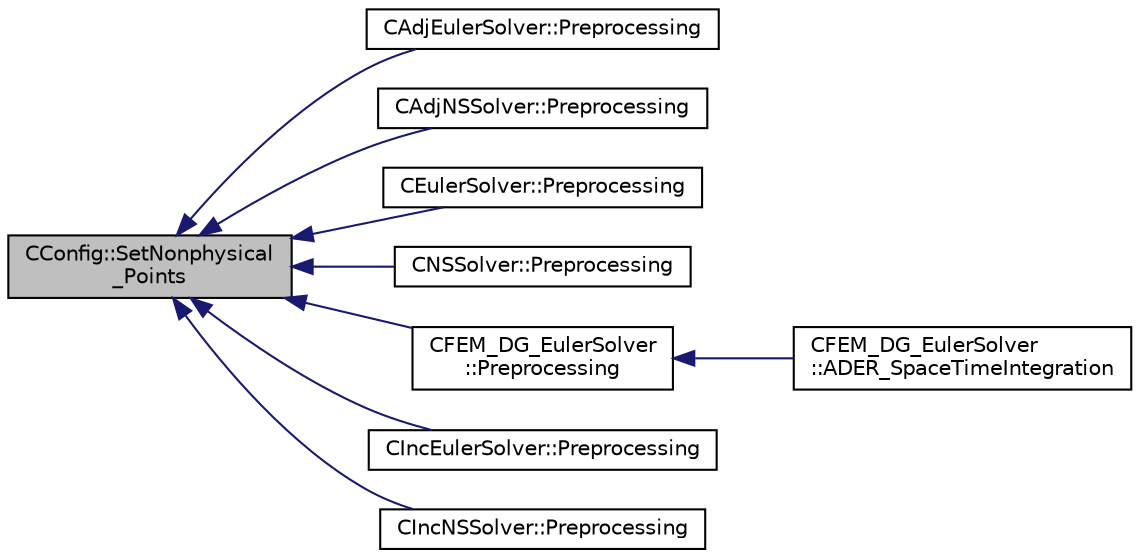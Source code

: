 digraph "CConfig::SetNonphysical_Points"
{
  edge [fontname="Helvetica",fontsize="10",labelfontname="Helvetica",labelfontsize="10"];
  node [fontname="Helvetica",fontsize="10",shape=record];
  rankdir="LR";
  Node15143 [label="CConfig::SetNonphysical\l_Points",height=0.2,width=0.4,color="black", fillcolor="grey75", style="filled", fontcolor="black"];
  Node15143 -> Node15144 [dir="back",color="midnightblue",fontsize="10",style="solid",fontname="Helvetica"];
  Node15144 [label="CAdjEulerSolver::Preprocessing",height=0.2,width=0.4,color="black", fillcolor="white", style="filled",URL="$class_c_adj_euler_solver.html#a4ae0ed840dc8335fd921399625ba794f",tooltip="Initialize the residual vectors. "];
  Node15143 -> Node15145 [dir="back",color="midnightblue",fontsize="10",style="solid",fontname="Helvetica"];
  Node15145 [label="CAdjNSSolver::Preprocessing",height=0.2,width=0.4,color="black", fillcolor="white", style="filled",URL="$class_c_adj_n_s_solver.html#ac16dab76e2c1d86bc7d70ca9f41fd668",tooltip="Restart residual and compute gradients. "];
  Node15143 -> Node15146 [dir="back",color="midnightblue",fontsize="10",style="solid",fontname="Helvetica"];
  Node15146 [label="CEulerSolver::Preprocessing",height=0.2,width=0.4,color="black", fillcolor="white", style="filled",URL="$class_c_euler_solver.html#a8b89e1bfce33284c2d8f5f00f82f3f3f",tooltip="Compute primitive variables and their gradients. "];
  Node15143 -> Node15147 [dir="back",color="midnightblue",fontsize="10",style="solid",fontname="Helvetica"];
  Node15147 [label="CNSSolver::Preprocessing",height=0.2,width=0.4,color="black", fillcolor="white", style="filled",URL="$class_c_n_s_solver.html#a028c83d18cf8520dff2f9628d8a04e4b",tooltip="Restart residual and compute gradients. "];
  Node15143 -> Node15148 [dir="back",color="midnightblue",fontsize="10",style="solid",fontname="Helvetica"];
  Node15148 [label="CFEM_DG_EulerSolver\l::Preprocessing",height=0.2,width=0.4,color="black", fillcolor="white", style="filled",URL="$class_c_f_e_m___d_g___euler_solver.html#aeb9ecebe3a3192fa6a00b0dcdf88d469",tooltip="Compute primitive variables and their gradients. "];
  Node15148 -> Node15149 [dir="back",color="midnightblue",fontsize="10",style="solid",fontname="Helvetica"];
  Node15149 [label="CFEM_DG_EulerSolver\l::ADER_SpaceTimeIntegration",height=0.2,width=0.4,color="black", fillcolor="white", style="filled",URL="$class_c_f_e_m___d_g___euler_solver.html#a7f0da04d44069701db2228210b91c59e",tooltip="Function, to carry out the space time integration for ADER with time accurate local time stepping..."];
  Node15143 -> Node15150 [dir="back",color="midnightblue",fontsize="10",style="solid",fontname="Helvetica"];
  Node15150 [label="CIncEulerSolver::Preprocessing",height=0.2,width=0.4,color="black", fillcolor="white", style="filled",URL="$class_c_inc_euler_solver.html#aabd902b10cc9b41b6b2c406efba0ac41",tooltip="Compute primitive variables and their gradients. "];
  Node15143 -> Node15151 [dir="back",color="midnightblue",fontsize="10",style="solid",fontname="Helvetica"];
  Node15151 [label="CIncNSSolver::Preprocessing",height=0.2,width=0.4,color="black", fillcolor="white", style="filled",URL="$class_c_inc_n_s_solver.html#ae84f6e86313acd1da80c505b4eab81e5",tooltip="Restart residual and compute gradients. "];
}
